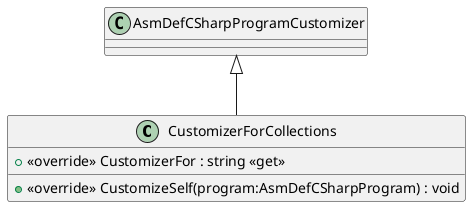 @startuml
class CustomizerForCollections {
    + <<override>> CustomizerFor : string <<get>>
    + <<override>> CustomizeSelf(program:AsmDefCSharpProgram) : void
}
AsmDefCSharpProgramCustomizer <|-- CustomizerForCollections
@enduml
